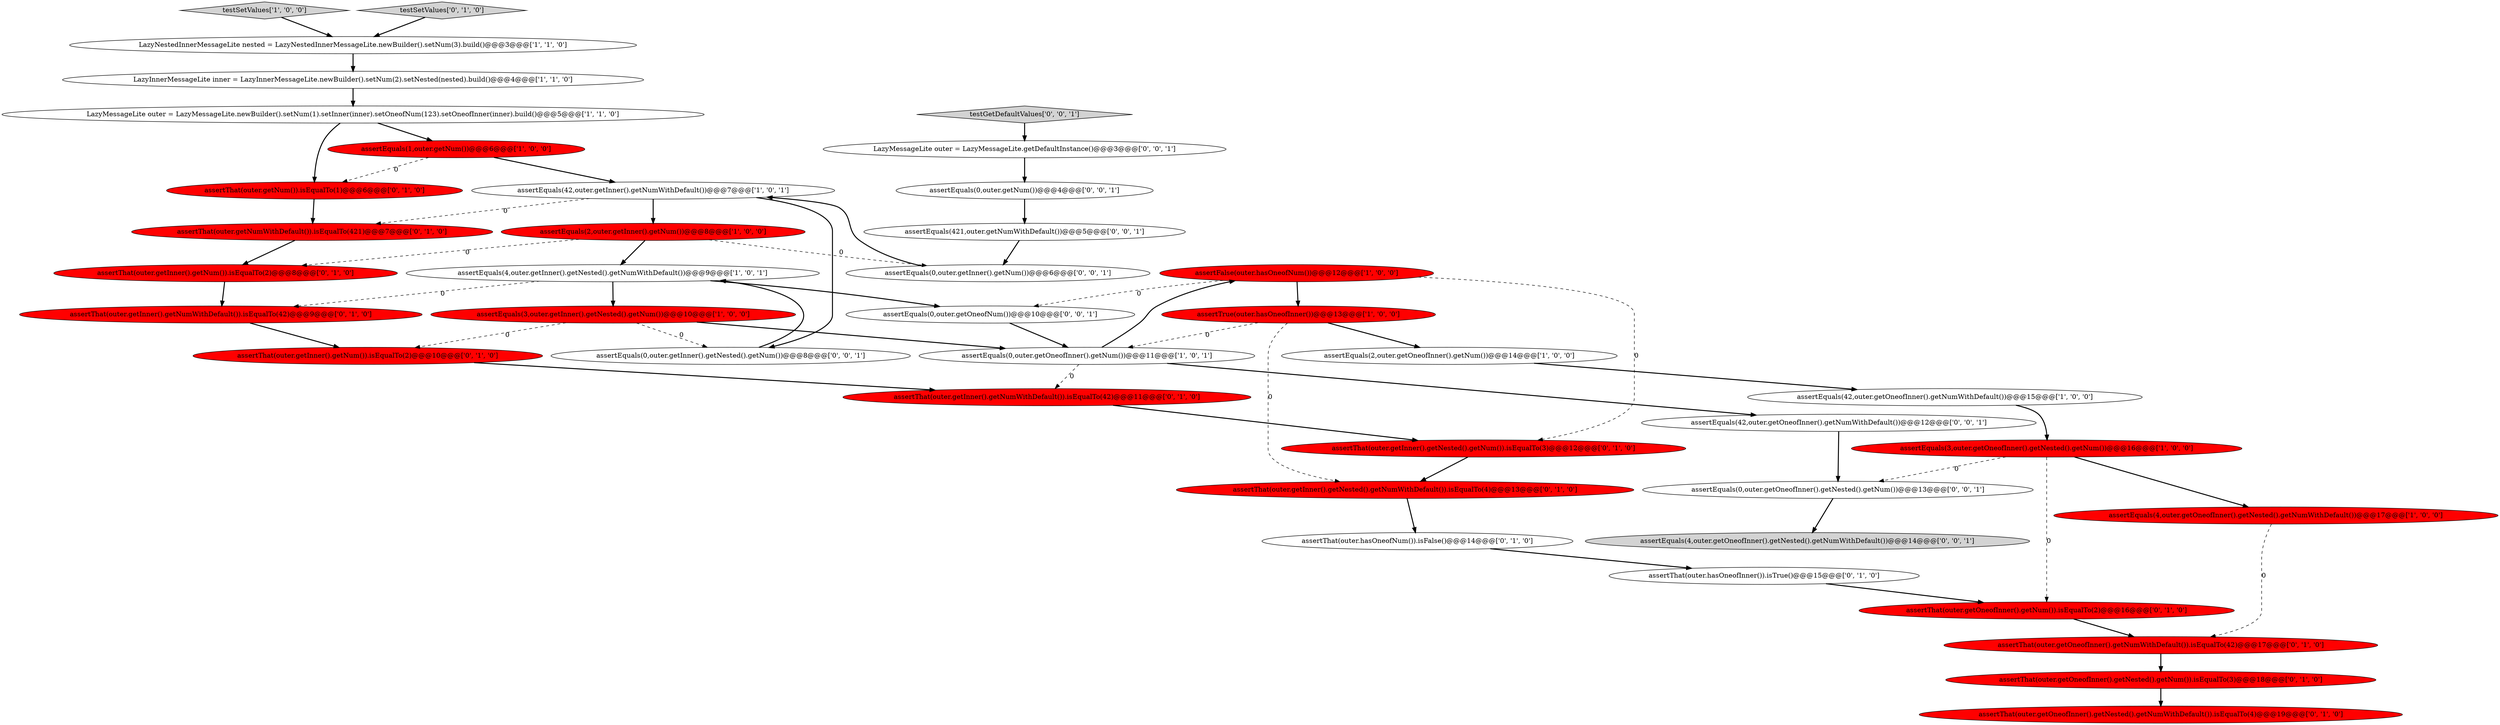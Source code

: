 digraph {
14 [style = filled, label = "assertFalse(outer.hasOneofNum())@@@12@@@['1', '0', '0']", fillcolor = red, shape = ellipse image = "AAA1AAABBB1BBB"];
11 [style = filled, label = "assertEquals(4,outer.getInner().getNested().getNumWithDefault())@@@9@@@['1', '0', '1']", fillcolor = white, shape = ellipse image = "AAA0AAABBB1BBB"];
12 [style = filled, label = "assertEquals(3,outer.getOneofInner().getNested().getNum())@@@16@@@['1', '0', '0']", fillcolor = red, shape = ellipse image = "AAA1AAABBB1BBB"];
9 [style = filled, label = "LazyNestedInnerMessageLite nested = LazyNestedInnerMessageLite.newBuilder().setNum(3).build()@@@3@@@['1', '1', '0']", fillcolor = white, shape = ellipse image = "AAA0AAABBB1BBB"];
7 [style = filled, label = "assertEquals(0,outer.getOneofInner().getNum())@@@11@@@['1', '0', '1']", fillcolor = white, shape = ellipse image = "AAA0AAABBB1BBB"];
40 [style = filled, label = "assertEquals(0,outer.getInner().getNested().getNum())@@@8@@@['0', '0', '1']", fillcolor = white, shape = ellipse image = "AAA0AAABBB3BBB"];
18 [style = filled, label = "assertThat(outer.getNumWithDefault()).isEqualTo(421)@@@7@@@['0', '1', '0']", fillcolor = red, shape = ellipse image = "AAA1AAABBB2BBB"];
1 [style = filled, label = "LazyMessageLite outer = LazyMessageLite.newBuilder().setNum(1).setInner(inner).setOneofNum(123).setOneofInner(inner).build()@@@5@@@['1', '1', '0']", fillcolor = white, shape = ellipse image = "AAA0AAABBB1BBB"];
10 [style = filled, label = "assertEquals(1,outer.getNum())@@@6@@@['1', '0', '0']", fillcolor = red, shape = ellipse image = "AAA1AAABBB1BBB"];
31 [style = filled, label = "assertEquals(0,outer.getNum())@@@4@@@['0', '0', '1']", fillcolor = white, shape = ellipse image = "AAA0AAABBB3BBB"];
34 [style = filled, label = "testGetDefaultValues['0', '0', '1']", fillcolor = lightgray, shape = diamond image = "AAA0AAABBB3BBB"];
16 [style = filled, label = "assertThat(outer.getInner().getNested().getNumWithDefault()).isEqualTo(4)@@@13@@@['0', '1', '0']", fillcolor = red, shape = ellipse image = "AAA1AAABBB2BBB"];
4 [style = filled, label = "LazyInnerMessageLite inner = LazyInnerMessageLite.newBuilder().setNum(2).setNested(nested).build()@@@4@@@['1', '1', '0']", fillcolor = white, shape = ellipse image = "AAA0AAABBB1BBB"];
3 [style = filled, label = "assertTrue(outer.hasOneofInner())@@@13@@@['1', '0', '0']", fillcolor = red, shape = ellipse image = "AAA1AAABBB1BBB"];
2 [style = filled, label = "testSetValues['1', '0', '0']", fillcolor = lightgray, shape = diamond image = "AAA0AAABBB1BBB"];
5 [style = filled, label = "assertEquals(42,outer.getInner().getNumWithDefault())@@@7@@@['1', '0', '1']", fillcolor = white, shape = ellipse image = "AAA0AAABBB1BBB"];
17 [style = filled, label = "assertThat(outer.getOneofInner().getNum()).isEqualTo(2)@@@16@@@['0', '1', '0']", fillcolor = red, shape = ellipse image = "AAA1AAABBB2BBB"];
25 [style = filled, label = "assertThat(outer.getInner().getNumWithDefault()).isEqualTo(42)@@@9@@@['0', '1', '0']", fillcolor = red, shape = ellipse image = "AAA1AAABBB2BBB"];
19 [style = filled, label = "assertThat(outer.hasOneofInner()).isTrue()@@@15@@@['0', '1', '0']", fillcolor = white, shape = ellipse image = "AAA0AAABBB2BBB"];
32 [style = filled, label = "assertEquals(42,outer.getOneofInner().getNumWithDefault())@@@12@@@['0', '0', '1']", fillcolor = white, shape = ellipse image = "AAA0AAABBB3BBB"];
37 [style = filled, label = "assertEquals(0,outer.getOneofNum())@@@10@@@['0', '0', '1']", fillcolor = white, shape = ellipse image = "AAA0AAABBB3BBB"];
23 [style = filled, label = "assertThat(outer.hasOneofNum()).isFalse()@@@14@@@['0', '1', '0']", fillcolor = white, shape = ellipse image = "AAA0AAABBB2BBB"];
38 [style = filled, label = "assertEquals(4,outer.getOneofInner().getNested().getNumWithDefault())@@@14@@@['0', '0', '1']", fillcolor = lightgray, shape = ellipse image = "AAA0AAABBB3BBB"];
28 [style = filled, label = "testSetValues['0', '1', '0']", fillcolor = lightgray, shape = diamond image = "AAA0AAABBB2BBB"];
8 [style = filled, label = "assertEquals(4,outer.getOneofInner().getNested().getNumWithDefault())@@@17@@@['1', '0', '0']", fillcolor = red, shape = ellipse image = "AAA1AAABBB1BBB"];
15 [style = filled, label = "assertEquals(2,outer.getInner().getNum())@@@8@@@['1', '0', '0']", fillcolor = red, shape = ellipse image = "AAA1AAABBB1BBB"];
20 [style = filled, label = "assertThat(outer.getInner().getNum()).isEqualTo(2)@@@10@@@['0', '1', '0']", fillcolor = red, shape = ellipse image = "AAA1AAABBB2BBB"];
22 [style = filled, label = "assertThat(outer.getInner().getNumWithDefault()).isEqualTo(42)@@@11@@@['0', '1', '0']", fillcolor = red, shape = ellipse image = "AAA1AAABBB2BBB"];
36 [style = filled, label = "assertEquals(0,outer.getInner().getNum())@@@6@@@['0', '0', '1']", fillcolor = white, shape = ellipse image = "AAA0AAABBB3BBB"];
0 [style = filled, label = "assertEquals(42,outer.getOneofInner().getNumWithDefault())@@@15@@@['1', '0', '0']", fillcolor = white, shape = ellipse image = "AAA0AAABBB1BBB"];
35 [style = filled, label = "LazyMessageLite outer = LazyMessageLite.getDefaultInstance()@@@3@@@['0', '0', '1']", fillcolor = white, shape = ellipse image = "AAA0AAABBB3BBB"];
26 [style = filled, label = "assertThat(outer.getInner().getNested().getNum()).isEqualTo(3)@@@12@@@['0', '1', '0']", fillcolor = red, shape = ellipse image = "AAA1AAABBB2BBB"];
39 [style = filled, label = "assertEquals(421,outer.getNumWithDefault())@@@5@@@['0', '0', '1']", fillcolor = white, shape = ellipse image = "AAA0AAABBB3BBB"];
21 [style = filled, label = "assertThat(outer.getNum()).isEqualTo(1)@@@6@@@['0', '1', '0']", fillcolor = red, shape = ellipse image = "AAA1AAABBB2BBB"];
27 [style = filled, label = "assertThat(outer.getOneofInner().getNested().getNum()).isEqualTo(3)@@@18@@@['0', '1', '0']", fillcolor = red, shape = ellipse image = "AAA1AAABBB2BBB"];
13 [style = filled, label = "assertEquals(2,outer.getOneofInner().getNum())@@@14@@@['1', '0', '0']", fillcolor = white, shape = ellipse image = "AAA0AAABBB1BBB"];
29 [style = filled, label = "assertThat(outer.getInner().getNum()).isEqualTo(2)@@@8@@@['0', '1', '0']", fillcolor = red, shape = ellipse image = "AAA1AAABBB2BBB"];
33 [style = filled, label = "assertEquals(0,outer.getOneofInner().getNested().getNum())@@@13@@@['0', '0', '1']", fillcolor = white, shape = ellipse image = "AAA0AAABBB3BBB"];
30 [style = filled, label = "assertThat(outer.getOneofInner().getNumWithDefault()).isEqualTo(42)@@@17@@@['0', '1', '0']", fillcolor = red, shape = ellipse image = "AAA1AAABBB2BBB"];
24 [style = filled, label = "assertThat(outer.getOneofInner().getNested().getNumWithDefault()).isEqualTo(4)@@@19@@@['0', '1', '0']", fillcolor = red, shape = ellipse image = "AAA1AAABBB2BBB"];
6 [style = filled, label = "assertEquals(3,outer.getInner().getNested().getNum())@@@10@@@['1', '0', '0']", fillcolor = red, shape = ellipse image = "AAA1AAABBB1BBB"];
14->3 [style = bold, label=""];
22->26 [style = bold, label=""];
35->31 [style = bold, label=""];
7->32 [style = bold, label=""];
12->33 [style = dashed, label="0"];
10->21 [style = dashed, label="0"];
14->37 [style = dashed, label="0"];
6->20 [style = dashed, label="0"];
3->7 [style = dashed, label="0"];
0->12 [style = bold, label=""];
9->4 [style = bold, label=""];
11->6 [style = bold, label=""];
30->27 [style = bold, label=""];
12->17 [style = dashed, label="0"];
11->37 [style = bold, label=""];
5->15 [style = bold, label=""];
29->25 [style = bold, label=""];
28->9 [style = bold, label=""];
17->30 [style = bold, label=""];
15->29 [style = dashed, label="0"];
19->17 [style = bold, label=""];
2->9 [style = bold, label=""];
16->23 [style = bold, label=""];
6->40 [style = dashed, label="0"];
5->18 [style = dashed, label="0"];
15->36 [style = dashed, label="0"];
21->18 [style = bold, label=""];
37->7 [style = bold, label=""];
32->33 [style = bold, label=""];
14->26 [style = dashed, label="0"];
20->22 [style = bold, label=""];
7->14 [style = bold, label=""];
26->16 [style = bold, label=""];
18->29 [style = bold, label=""];
25->20 [style = bold, label=""];
40->11 [style = bold, label=""];
10->5 [style = bold, label=""];
15->11 [style = bold, label=""];
12->8 [style = bold, label=""];
1->21 [style = bold, label=""];
23->19 [style = bold, label=""];
11->25 [style = dashed, label="0"];
3->13 [style = bold, label=""];
33->38 [style = bold, label=""];
27->24 [style = bold, label=""];
4->1 [style = bold, label=""];
36->5 [style = bold, label=""];
31->39 [style = bold, label=""];
34->35 [style = bold, label=""];
8->30 [style = dashed, label="0"];
5->40 [style = bold, label=""];
6->7 [style = bold, label=""];
1->10 [style = bold, label=""];
39->36 [style = bold, label=""];
7->22 [style = dashed, label="0"];
3->16 [style = dashed, label="0"];
13->0 [style = bold, label=""];
}
